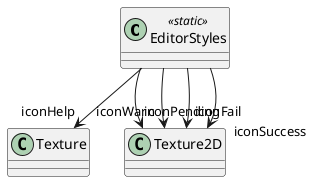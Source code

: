 @startuml
class EditorStyles <<static>> {
}
EditorStyles --> "iconHelp" Texture
EditorStyles --> "iconPending" Texture2D
EditorStyles --> "iconWarn" Texture2D
EditorStyles --> "iconFail" Texture2D
EditorStyles --> "iconSuccess" Texture2D
@enduml
